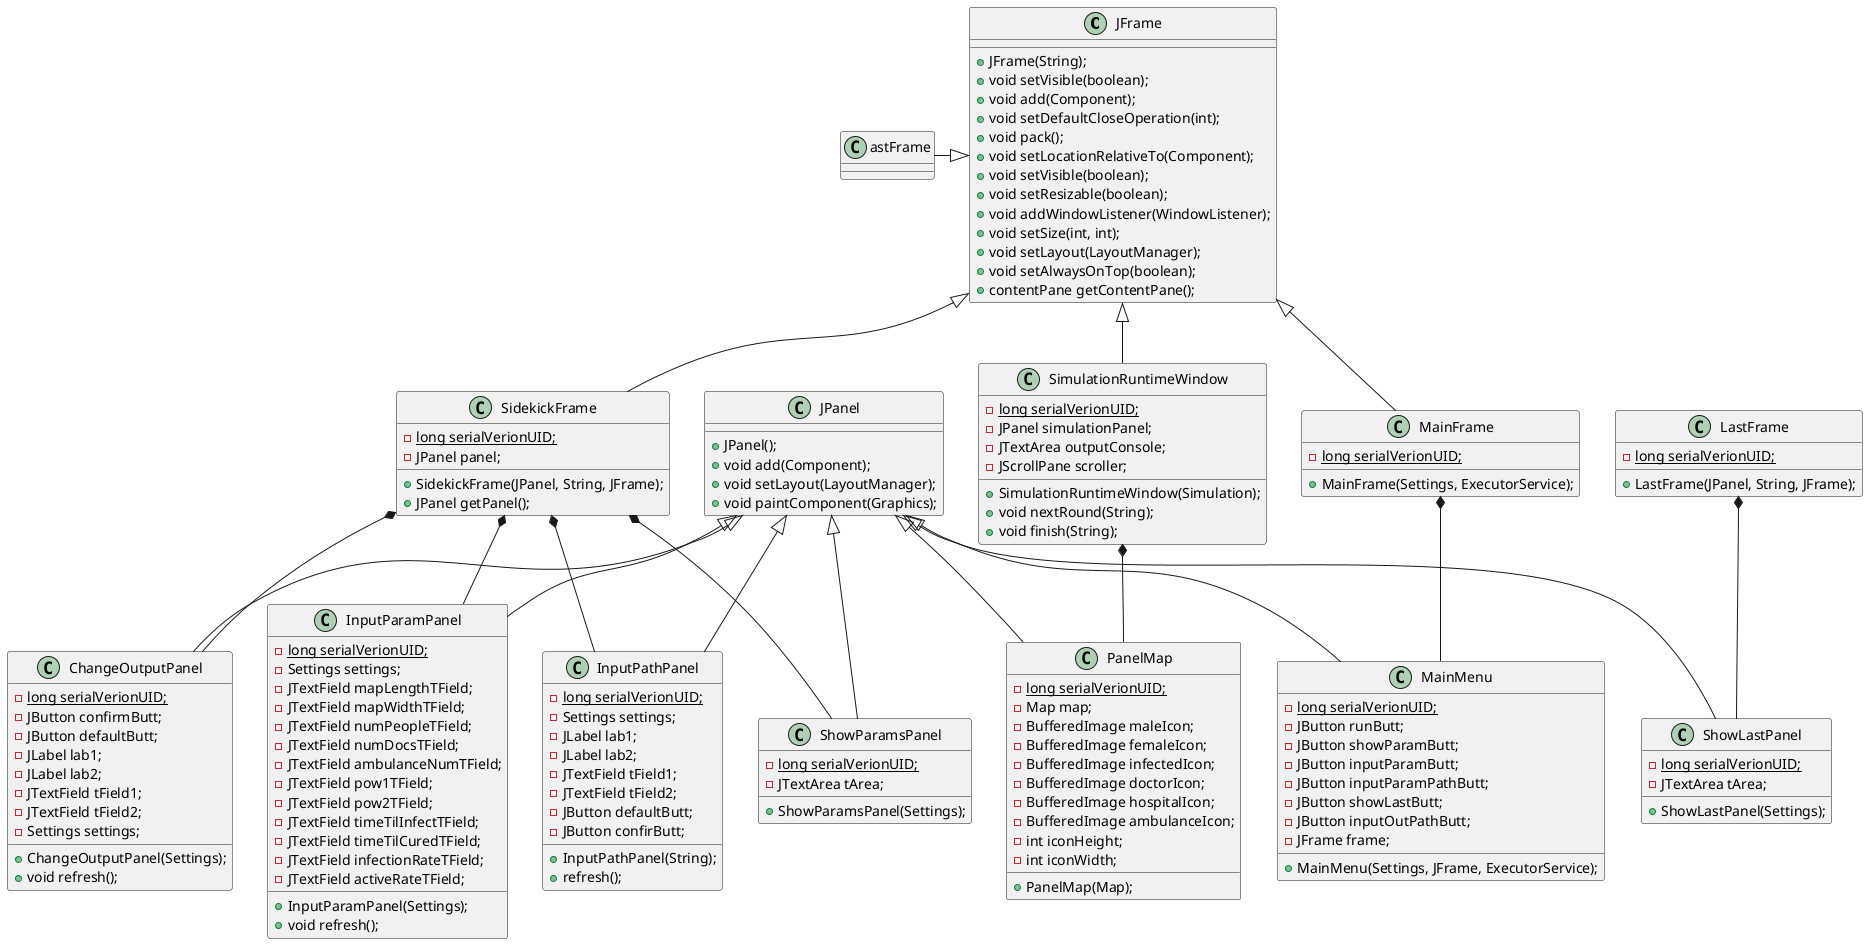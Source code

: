 @startuml class_diagram_gui_08062020

class JFrame {
    + JFrame(String);
    + void setVisible(boolean);
    + void add(Component);
    + void setDefaultCloseOperation(int);
    + void pack();
    + void setLocationRelativeTo(Component);
    + void setVisible(boolean);
    + void setResizable(boolean);
    + void addWindowListener(WindowListener);
    + void setSize(int, int);
    + void setLayout(LayoutManager);
    + void setAlwaysOnTop(boolean);
    + contentPane getContentPane(); 
}

class JPanel {
    + JPanel();
    + void add(Component);
    + void setLayout(LayoutManager);
    + void paintComponent(Graphics);

}

class LastFrame {
    - {static} long serialVerionUID;
    + LastFrame(JPanel, String, JFrame);
}

class MainFrame {
    - {static} long serialVerionUID;
    + MainFrame(Settings, ExecutorService);
}

class SidekickFrame {
    - {static} long serialVerionUID;
    - JPanel panel;
    + SidekickFrame(JPanel, String, JFrame);
    + JPanel getPanel();
}

class SimulationRuntimeWindow{
    - {static} long serialVerionUID;
    - JPanel simulationPanel;
    - JTextArea outputConsole;
    - JScrollPane scroller;
    + SimulationRuntimeWindow(Simulation);
    + void nextRound(String);
    + void finish(String);
}

class ChangeOutputPanel {
    - {static} long serialVerionUID;
    - JButton confirmButt;
    - JButton defaultButt;
    - JLabel lab1;
    - JLabel lab2;
    - JTextField tField1;
    - JTextField tField2;
    - Settings settings;
    + ChangeOutputPanel(Settings);
    + void refresh();
}

class InputParamPanel{
    - {static} long serialVerionUID;
    - Settings settings;
    - JTextField mapLengthTField;
    - JTextField mapWidthTField;
    - JTextField numPeopleTField;
    - JTextField numDocsTField;
    - JTextField ambulanceNumTField;
    - JTextField pow1TField;
    - JTextField pow2TField;
    - JTextField timeTilInfectTField;
    - JTextField timeTilCuredTField;
    - JTextField infectionRateTField;
    - JTextField activeRateTField;
    + InputParamPanel(Settings);
    + void refresh();
}

class InputPathPanel {
    - {static} long serialVerionUID;
    - Settings settings;
    - JLabel lab1;
    - JLabel lab2;
    - JTextField tField1;
    - JTextField tField2;
    - JButton defaultButt;
    - JButton confirButt;
    + InputPathPanel(String);
    + refresh();
}

class MainMenu {
    - {static} long serialVerionUID;
    - JButton runButt;
    - JButton showParamButt;
    - JButton inputParamButt;
    - JButton inputParamPathButt;
    - JButton showLastButt;
    - JButton inputOutPathButt;
    - JFrame frame;
    + MainMenu(Settings, JFrame, ExecutorService);
}

class PanelMap {
    - {static} long serialVerionUID;
    - Map map;
    - BufferedImage maleIcon;
    - BufferedImage femaleIcon;
    - BufferedImage infectedIcon;
    - BufferedImage doctorIcon;
    - BufferedImage hospitalIcon;
    - BufferedImage ambulanceIcon;
    - int iconHeight;
    - int iconWidth;
    + PanelMap(Map);
}

class ShowLastPanel {
    - {static} long serialVerionUID;
    - JTextArea tArea;
    + ShowLastPanel(Settings);
}

class ShowParamsPanel {
    - {static} long serialVerionUID;
    - JTextArea tArea;
    + ShowParamsPanel(Settings);
}

JFrame<|--MainFrame
JFrame<|--SidekickFrame
JFrame<|--SimulationRuntimeWindow
JFrame<|--LastFrame
JPanel<|--ChangeOutputPanel
JPanel<|--InputParamPanel
JPanel<|--InputPathPanel
JPanel<|--MainMenu
JPanel<|--PanelMap
JPanel<|--ShowLastPanel
JPanel<|--ShowParamsPanel

SidekickFrame*--ChangeOutputPanel
SidekickFrame*--InputParamPanel
SidekickFrame*--InputPathPanel
SidekickFrame*--ShowParamsPanel
MainFrame*--MainMenu
LastFrame*--ShowLastPanel
SimulationRuntimeWindow*--PanelMap

@enduml